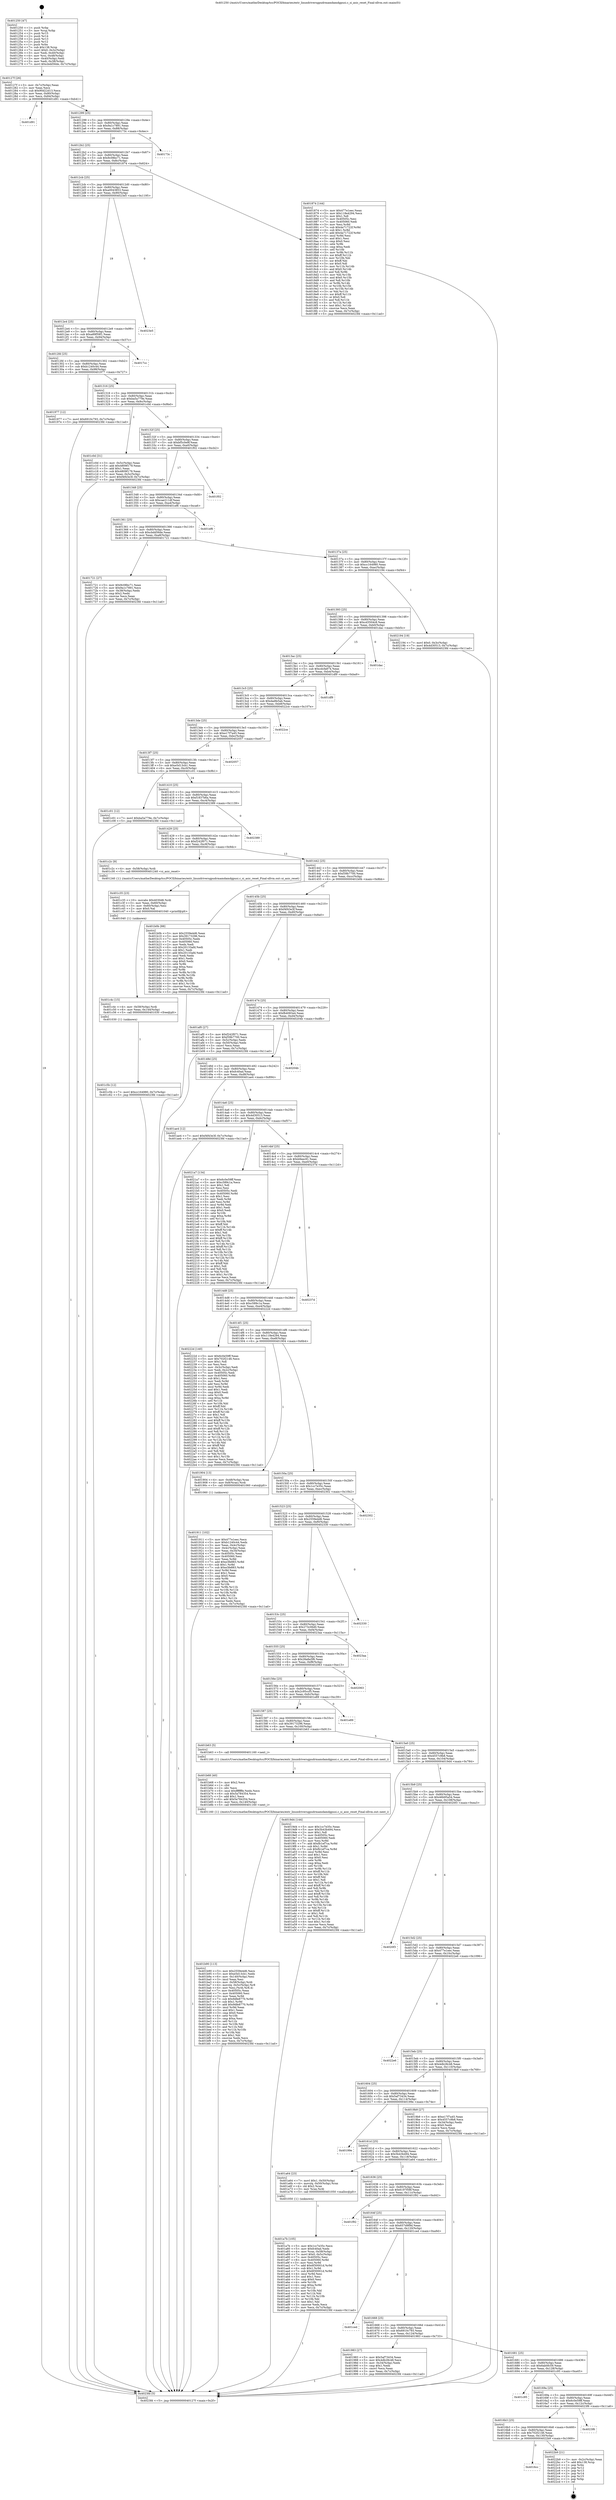 digraph "0x401250" {
  label = "0x401250 (/mnt/c/Users/mathe/Desktop/tcc/POCII/binaries/extr_linuxdriversgpudrmamdamdgpusi.c_si_asic_reset_Final-ollvm.out::main(0))"
  labelloc = "t"
  node[shape=record]

  Entry [label="",width=0.3,height=0.3,shape=circle,fillcolor=black,style=filled]
  "0x40127f" [label="{
     0x40127f [26]\l
     | [instrs]\l
     &nbsp;&nbsp;0x40127f \<+3\>: mov -0x7c(%rbp),%eax\l
     &nbsp;&nbsp;0x401282 \<+2\>: mov %eax,%ecx\l
     &nbsp;&nbsp;0x401284 \<+6\>: sub $0x90d22d13,%ecx\l
     &nbsp;&nbsp;0x40128a \<+3\>: mov %eax,-0x80(%rbp)\l
     &nbsp;&nbsp;0x40128d \<+6\>: mov %ecx,-0x84(%rbp)\l
     &nbsp;&nbsp;0x401293 \<+6\>: je 0000000000401d91 \<main+0xb41\>\l
  }"]
  "0x401d91" [label="{
     0x401d91\l
  }", style=dashed]
  "0x401299" [label="{
     0x401299 [25]\l
     | [instrs]\l
     &nbsp;&nbsp;0x401299 \<+5\>: jmp 000000000040129e \<main+0x4e\>\l
     &nbsp;&nbsp;0x40129e \<+3\>: mov -0x80(%rbp),%eax\l
     &nbsp;&nbsp;0x4012a1 \<+5\>: sub $0x9a1c7891,%eax\l
     &nbsp;&nbsp;0x4012a6 \<+6\>: mov %eax,-0x88(%rbp)\l
     &nbsp;&nbsp;0x4012ac \<+6\>: je 000000000040173c \<main+0x4ec\>\l
  }"]
  Exit [label="",width=0.3,height=0.3,shape=circle,fillcolor=black,style=filled,peripheries=2]
  "0x40173c" [label="{
     0x40173c\l
  }", style=dashed]
  "0x4012b2" [label="{
     0x4012b2 [25]\l
     | [instrs]\l
     &nbsp;&nbsp;0x4012b2 \<+5\>: jmp 00000000004012b7 \<main+0x67\>\l
     &nbsp;&nbsp;0x4012b7 \<+3\>: mov -0x80(%rbp),%eax\l
     &nbsp;&nbsp;0x4012ba \<+5\>: sub $0x9c08bc71,%eax\l
     &nbsp;&nbsp;0x4012bf \<+6\>: mov %eax,-0x8c(%rbp)\l
     &nbsp;&nbsp;0x4012c5 \<+6\>: je 0000000000401874 \<main+0x624\>\l
  }"]
  "0x4016cc" [label="{
     0x4016cc\l
  }", style=dashed]
  "0x401874" [label="{
     0x401874 [144]\l
     | [instrs]\l
     &nbsp;&nbsp;0x401874 \<+5\>: mov $0x477e1eec,%eax\l
     &nbsp;&nbsp;0x401879 \<+5\>: mov $0x118e4294,%ecx\l
     &nbsp;&nbsp;0x40187e \<+2\>: mov $0x1,%dl\l
     &nbsp;&nbsp;0x401880 \<+7\>: mov 0x40505c,%esi\l
     &nbsp;&nbsp;0x401887 \<+7\>: mov 0x405060,%edi\l
     &nbsp;&nbsp;0x40188e \<+3\>: mov %esi,%r8d\l
     &nbsp;&nbsp;0x401891 \<+7\>: sub $0x4a71722f,%r8d\l
     &nbsp;&nbsp;0x401898 \<+4\>: sub $0x1,%r8d\l
     &nbsp;&nbsp;0x40189c \<+7\>: add $0x4a71722f,%r8d\l
     &nbsp;&nbsp;0x4018a3 \<+4\>: imul %r8d,%esi\l
     &nbsp;&nbsp;0x4018a7 \<+3\>: and $0x1,%esi\l
     &nbsp;&nbsp;0x4018aa \<+3\>: cmp $0x0,%esi\l
     &nbsp;&nbsp;0x4018ad \<+4\>: sete %r9b\l
     &nbsp;&nbsp;0x4018b1 \<+3\>: cmp $0xa,%edi\l
     &nbsp;&nbsp;0x4018b4 \<+4\>: setl %r10b\l
     &nbsp;&nbsp;0x4018b8 \<+3\>: mov %r9b,%r11b\l
     &nbsp;&nbsp;0x4018bb \<+4\>: xor $0xff,%r11b\l
     &nbsp;&nbsp;0x4018bf \<+3\>: mov %r10b,%bl\l
     &nbsp;&nbsp;0x4018c2 \<+3\>: xor $0xff,%bl\l
     &nbsp;&nbsp;0x4018c5 \<+3\>: xor $0x0,%dl\l
     &nbsp;&nbsp;0x4018c8 \<+3\>: mov %r11b,%r14b\l
     &nbsp;&nbsp;0x4018cb \<+4\>: and $0x0,%r14b\l
     &nbsp;&nbsp;0x4018cf \<+3\>: and %dl,%r9b\l
     &nbsp;&nbsp;0x4018d2 \<+3\>: mov %bl,%r15b\l
     &nbsp;&nbsp;0x4018d5 \<+4\>: and $0x0,%r15b\l
     &nbsp;&nbsp;0x4018d9 \<+3\>: and %dl,%r10b\l
     &nbsp;&nbsp;0x4018dc \<+3\>: or %r9b,%r14b\l
     &nbsp;&nbsp;0x4018df \<+3\>: or %r10b,%r15b\l
     &nbsp;&nbsp;0x4018e2 \<+3\>: xor %r15b,%r14b\l
     &nbsp;&nbsp;0x4018e5 \<+3\>: or %bl,%r11b\l
     &nbsp;&nbsp;0x4018e8 \<+4\>: xor $0xff,%r11b\l
     &nbsp;&nbsp;0x4018ec \<+3\>: or $0x0,%dl\l
     &nbsp;&nbsp;0x4018ef \<+3\>: and %dl,%r11b\l
     &nbsp;&nbsp;0x4018f2 \<+3\>: or %r11b,%r14b\l
     &nbsp;&nbsp;0x4018f5 \<+4\>: test $0x1,%r14b\l
     &nbsp;&nbsp;0x4018f9 \<+3\>: cmovne %ecx,%eax\l
     &nbsp;&nbsp;0x4018fc \<+3\>: mov %eax,-0x7c(%rbp)\l
     &nbsp;&nbsp;0x4018ff \<+5\>: jmp 00000000004023fd \<main+0x11ad\>\l
  }"]
  "0x4012cb" [label="{
     0x4012cb [25]\l
     | [instrs]\l
     &nbsp;&nbsp;0x4012cb \<+5\>: jmp 00000000004012d0 \<main+0x80\>\l
     &nbsp;&nbsp;0x4012d0 \<+3\>: mov -0x80(%rbp),%eax\l
     &nbsp;&nbsp;0x4012d3 \<+5\>: sub $0xa0043853,%eax\l
     &nbsp;&nbsp;0x4012d8 \<+6\>: mov %eax,-0x90(%rbp)\l
     &nbsp;&nbsp;0x4012de \<+6\>: je 00000000004023e5 \<main+0x1195\>\l
  }"]
  "0x4022b9" [label="{
     0x4022b9 [21]\l
     | [instrs]\l
     &nbsp;&nbsp;0x4022b9 \<+3\>: mov -0x2c(%rbp),%eax\l
     &nbsp;&nbsp;0x4022bc \<+7\>: add $0x138,%rsp\l
     &nbsp;&nbsp;0x4022c3 \<+1\>: pop %rbx\l
     &nbsp;&nbsp;0x4022c4 \<+2\>: pop %r12\l
     &nbsp;&nbsp;0x4022c6 \<+2\>: pop %r13\l
     &nbsp;&nbsp;0x4022c8 \<+2\>: pop %r14\l
     &nbsp;&nbsp;0x4022ca \<+2\>: pop %r15\l
     &nbsp;&nbsp;0x4022cc \<+1\>: pop %rbp\l
     &nbsp;&nbsp;0x4022cd \<+1\>: ret\l
  }"]
  "0x4023e5" [label="{
     0x4023e5\l
  }", style=dashed]
  "0x4012e4" [label="{
     0x4012e4 [25]\l
     | [instrs]\l
     &nbsp;&nbsp;0x4012e4 \<+5\>: jmp 00000000004012e9 \<main+0x99\>\l
     &nbsp;&nbsp;0x4012e9 \<+3\>: mov -0x80(%rbp),%eax\l
     &nbsp;&nbsp;0x4012ec \<+5\>: sub $0xa89f59f1,%eax\l
     &nbsp;&nbsp;0x4012f1 \<+6\>: mov %eax,-0x94(%rbp)\l
     &nbsp;&nbsp;0x4012f7 \<+6\>: je 00000000004017cc \<main+0x57c\>\l
  }"]
  "0x4016b3" [label="{
     0x4016b3 [25]\l
     | [instrs]\l
     &nbsp;&nbsp;0x4016b3 \<+5\>: jmp 00000000004016b8 \<main+0x468\>\l
     &nbsp;&nbsp;0x4016b8 \<+3\>: mov -0x80(%rbp),%eax\l
     &nbsp;&nbsp;0x4016bb \<+5\>: sub $0x702f2146,%eax\l
     &nbsp;&nbsp;0x4016c0 \<+6\>: mov %eax,-0x130(%rbp)\l
     &nbsp;&nbsp;0x4016c6 \<+6\>: je 00000000004022b9 \<main+0x1069\>\l
  }"]
  "0x4017cc" [label="{
     0x4017cc\l
  }", style=dashed]
  "0x4012fd" [label="{
     0x4012fd [25]\l
     | [instrs]\l
     &nbsp;&nbsp;0x4012fd \<+5\>: jmp 0000000000401302 \<main+0xb2\>\l
     &nbsp;&nbsp;0x401302 \<+3\>: mov -0x80(%rbp),%eax\l
     &nbsp;&nbsp;0x401305 \<+5\>: sub $0xb1240c44,%eax\l
     &nbsp;&nbsp;0x40130a \<+6\>: mov %eax,-0x98(%rbp)\l
     &nbsp;&nbsp;0x401310 \<+6\>: je 0000000000401977 \<main+0x727\>\l
  }"]
  "0x4023f6" [label="{
     0x4023f6\l
  }", style=dashed]
  "0x401977" [label="{
     0x401977 [12]\l
     | [instrs]\l
     &nbsp;&nbsp;0x401977 \<+7\>: movl $0x6910c793,-0x7c(%rbp)\l
     &nbsp;&nbsp;0x40197e \<+5\>: jmp 00000000004023fd \<main+0x11ad\>\l
  }"]
  "0x401316" [label="{
     0x401316 [25]\l
     | [instrs]\l
     &nbsp;&nbsp;0x401316 \<+5\>: jmp 000000000040131b \<main+0xcb\>\l
     &nbsp;&nbsp;0x40131b \<+3\>: mov -0x80(%rbp),%eax\l
     &nbsp;&nbsp;0x40131e \<+5\>: sub $0xba5a779e,%eax\l
     &nbsp;&nbsp;0x401323 \<+6\>: mov %eax,-0x9c(%rbp)\l
     &nbsp;&nbsp;0x401329 \<+6\>: je 0000000000401c0d \<main+0x9bd\>\l
  }"]
  "0x40169a" [label="{
     0x40169a [25]\l
     | [instrs]\l
     &nbsp;&nbsp;0x40169a \<+5\>: jmp 000000000040169f \<main+0x44f\>\l
     &nbsp;&nbsp;0x40169f \<+3\>: mov -0x80(%rbp),%eax\l
     &nbsp;&nbsp;0x4016a2 \<+5\>: sub $0x6c0e59ff,%eax\l
     &nbsp;&nbsp;0x4016a7 \<+6\>: mov %eax,-0x12c(%rbp)\l
     &nbsp;&nbsp;0x4016ad \<+6\>: je 00000000004023f6 \<main+0x11a6\>\l
  }"]
  "0x401c0d" [label="{
     0x401c0d [31]\l
     | [instrs]\l
     &nbsp;&nbsp;0x401c0d \<+3\>: mov -0x5c(%rbp),%eax\l
     &nbsp;&nbsp;0x401c10 \<+5\>: add $0x4809f179,%eax\l
     &nbsp;&nbsp;0x401c15 \<+3\>: add $0x1,%eax\l
     &nbsp;&nbsp;0x401c18 \<+5\>: sub $0x4809f179,%eax\l
     &nbsp;&nbsp;0x401c1d \<+3\>: mov %eax,-0x5c(%rbp)\l
     &nbsp;&nbsp;0x401c20 \<+7\>: movl $0xf4f43e3f,-0x7c(%rbp)\l
     &nbsp;&nbsp;0x401c27 \<+5\>: jmp 00000000004023fd \<main+0x11ad\>\l
  }"]
  "0x40132f" [label="{
     0x40132f [25]\l
     | [instrs]\l
     &nbsp;&nbsp;0x40132f \<+5\>: jmp 0000000000401334 \<main+0xe4\>\l
     &nbsp;&nbsp;0x401334 \<+3\>: mov -0x80(%rbp),%eax\l
     &nbsp;&nbsp;0x401337 \<+5\>: sub $0xbf5c0e9f,%eax\l
     &nbsp;&nbsp;0x40133c \<+6\>: mov %eax,-0xa0(%rbp)\l
     &nbsp;&nbsp;0x401342 \<+6\>: je 0000000000401f02 \<main+0xcb2\>\l
  }"]
  "0x401c95" [label="{
     0x401c95\l
  }", style=dashed]
  "0x401f02" [label="{
     0x401f02\l
  }", style=dashed]
  "0x401348" [label="{
     0x401348 [25]\l
     | [instrs]\l
     &nbsp;&nbsp;0x401348 \<+5\>: jmp 000000000040134d \<main+0xfd\>\l
     &nbsp;&nbsp;0x40134d \<+3\>: mov -0x80(%rbp),%eax\l
     &nbsp;&nbsp;0x401350 \<+5\>: sub $0xcae211df,%eax\l
     &nbsp;&nbsp;0x401355 \<+6\>: mov %eax,-0xa4(%rbp)\l
     &nbsp;&nbsp;0x40135b \<+6\>: je 0000000000401ef6 \<main+0xca6\>\l
  }"]
  "0x401c5b" [label="{
     0x401c5b [12]\l
     | [instrs]\l
     &nbsp;&nbsp;0x401c5b \<+7\>: movl $0xcc164980,-0x7c(%rbp)\l
     &nbsp;&nbsp;0x401c62 \<+5\>: jmp 00000000004023fd \<main+0x11ad\>\l
  }"]
  "0x401ef6" [label="{
     0x401ef6\l
  }", style=dashed]
  "0x401361" [label="{
     0x401361 [25]\l
     | [instrs]\l
     &nbsp;&nbsp;0x401361 \<+5\>: jmp 0000000000401366 \<main+0x116\>\l
     &nbsp;&nbsp;0x401366 \<+3\>: mov -0x80(%rbp),%eax\l
     &nbsp;&nbsp;0x401369 \<+5\>: sub $0xcbdd56de,%eax\l
     &nbsp;&nbsp;0x40136e \<+6\>: mov %eax,-0xa8(%rbp)\l
     &nbsp;&nbsp;0x401374 \<+6\>: je 0000000000401721 \<main+0x4d1\>\l
  }"]
  "0x401c4c" [label="{
     0x401c4c [15]\l
     | [instrs]\l
     &nbsp;&nbsp;0x401c4c \<+4\>: mov -0x58(%rbp),%rdi\l
     &nbsp;&nbsp;0x401c50 \<+6\>: mov %eax,-0x144(%rbp)\l
     &nbsp;&nbsp;0x401c56 \<+5\>: call 0000000000401030 \<free@plt\>\l
     | [calls]\l
     &nbsp;&nbsp;0x401030 \{1\} (unknown)\l
  }"]
  "0x401721" [label="{
     0x401721 [27]\l
     | [instrs]\l
     &nbsp;&nbsp;0x401721 \<+5\>: mov $0x9c08bc71,%eax\l
     &nbsp;&nbsp;0x401726 \<+5\>: mov $0x9a1c7891,%ecx\l
     &nbsp;&nbsp;0x40172b \<+3\>: mov -0x38(%rbp),%edx\l
     &nbsp;&nbsp;0x40172e \<+3\>: cmp $0x2,%edx\l
     &nbsp;&nbsp;0x401731 \<+3\>: cmovne %ecx,%eax\l
     &nbsp;&nbsp;0x401734 \<+3\>: mov %eax,-0x7c(%rbp)\l
     &nbsp;&nbsp;0x401737 \<+5\>: jmp 00000000004023fd \<main+0x11ad\>\l
  }"]
  "0x40137a" [label="{
     0x40137a [25]\l
     | [instrs]\l
     &nbsp;&nbsp;0x40137a \<+5\>: jmp 000000000040137f \<main+0x12f\>\l
     &nbsp;&nbsp;0x40137f \<+3\>: mov -0x80(%rbp),%eax\l
     &nbsp;&nbsp;0x401382 \<+5\>: sub $0xcc164980,%eax\l
     &nbsp;&nbsp;0x401387 \<+6\>: mov %eax,-0xac(%rbp)\l
     &nbsp;&nbsp;0x40138d \<+6\>: je 0000000000402194 \<main+0xf44\>\l
  }"]
  "0x4023fd" [label="{
     0x4023fd [5]\l
     | [instrs]\l
     &nbsp;&nbsp;0x4023fd \<+5\>: jmp 000000000040127f \<main+0x2f\>\l
  }"]
  "0x401250" [label="{
     0x401250 [47]\l
     | [instrs]\l
     &nbsp;&nbsp;0x401250 \<+1\>: push %rbp\l
     &nbsp;&nbsp;0x401251 \<+3\>: mov %rsp,%rbp\l
     &nbsp;&nbsp;0x401254 \<+2\>: push %r15\l
     &nbsp;&nbsp;0x401256 \<+2\>: push %r14\l
     &nbsp;&nbsp;0x401258 \<+2\>: push %r13\l
     &nbsp;&nbsp;0x40125a \<+2\>: push %r12\l
     &nbsp;&nbsp;0x40125c \<+1\>: push %rbx\l
     &nbsp;&nbsp;0x40125d \<+7\>: sub $0x138,%rsp\l
     &nbsp;&nbsp;0x401264 \<+7\>: movl $0x0,-0x3c(%rbp)\l
     &nbsp;&nbsp;0x40126b \<+3\>: mov %edi,-0x40(%rbp)\l
     &nbsp;&nbsp;0x40126e \<+4\>: mov %rsi,-0x48(%rbp)\l
     &nbsp;&nbsp;0x401272 \<+3\>: mov -0x40(%rbp),%edi\l
     &nbsp;&nbsp;0x401275 \<+3\>: mov %edi,-0x38(%rbp)\l
     &nbsp;&nbsp;0x401278 \<+7\>: movl $0xcbdd56de,-0x7c(%rbp)\l
  }"]
  "0x401c35" [label="{
     0x401c35 [23]\l
     | [instrs]\l
     &nbsp;&nbsp;0x401c35 \<+10\>: movabs $0x4030d6,%rdi\l
     &nbsp;&nbsp;0x401c3f \<+3\>: mov %eax,-0x60(%rbp)\l
     &nbsp;&nbsp;0x401c42 \<+3\>: mov -0x60(%rbp),%esi\l
     &nbsp;&nbsp;0x401c45 \<+2\>: mov $0x0,%al\l
     &nbsp;&nbsp;0x401c47 \<+5\>: call 0000000000401040 \<printf@plt\>\l
     | [calls]\l
     &nbsp;&nbsp;0x401040 \{1\} (unknown)\l
  }"]
  "0x402194" [label="{
     0x402194 [19]\l
     | [instrs]\l
     &nbsp;&nbsp;0x402194 \<+7\>: movl $0x0,-0x3c(%rbp)\l
     &nbsp;&nbsp;0x40219b \<+7\>: movl $0x4d30513,-0x7c(%rbp)\l
     &nbsp;&nbsp;0x4021a2 \<+5\>: jmp 00000000004023fd \<main+0x11ad\>\l
  }"]
  "0x401393" [label="{
     0x401393 [25]\l
     | [instrs]\l
     &nbsp;&nbsp;0x401393 \<+5\>: jmp 0000000000401398 \<main+0x148\>\l
     &nbsp;&nbsp;0x401398 \<+3\>: mov -0x80(%rbp),%eax\l
     &nbsp;&nbsp;0x40139b \<+5\>: sub $0xcd3504c8,%eax\l
     &nbsp;&nbsp;0x4013a0 \<+6\>: mov %eax,-0xb0(%rbp)\l
     &nbsp;&nbsp;0x4013a6 \<+6\>: je 0000000000401dac \<main+0xb5c\>\l
  }"]
  "0x401b90" [label="{
     0x401b90 [113]\l
     | [instrs]\l
     &nbsp;&nbsp;0x401b90 \<+5\>: mov $0x2559e4d6,%ecx\l
     &nbsp;&nbsp;0x401b95 \<+5\>: mov $0xe5d13cb1,%edx\l
     &nbsp;&nbsp;0x401b9a \<+6\>: mov -0x140(%rbp),%esi\l
     &nbsp;&nbsp;0x401ba0 \<+3\>: imul %eax,%esi\l
     &nbsp;&nbsp;0x401ba3 \<+4\>: mov -0x58(%rbp),%rdi\l
     &nbsp;&nbsp;0x401ba7 \<+4\>: movslq -0x5c(%rbp),%r8\l
     &nbsp;&nbsp;0x401bab \<+4\>: mov %esi,(%rdi,%r8,4)\l
     &nbsp;&nbsp;0x401baf \<+7\>: mov 0x40505c,%eax\l
     &nbsp;&nbsp;0x401bb6 \<+7\>: mov 0x405060,%esi\l
     &nbsp;&nbsp;0x401bbd \<+3\>: mov %eax,%r9d\l
     &nbsp;&nbsp;0x401bc0 \<+7\>: sub $0x9dfe8770,%r9d\l
     &nbsp;&nbsp;0x401bc7 \<+4\>: sub $0x1,%r9d\l
     &nbsp;&nbsp;0x401bcb \<+7\>: add $0x9dfe8770,%r9d\l
     &nbsp;&nbsp;0x401bd2 \<+4\>: imul %r9d,%eax\l
     &nbsp;&nbsp;0x401bd6 \<+3\>: and $0x1,%eax\l
     &nbsp;&nbsp;0x401bd9 \<+3\>: cmp $0x0,%eax\l
     &nbsp;&nbsp;0x401bdc \<+4\>: sete %r10b\l
     &nbsp;&nbsp;0x401be0 \<+3\>: cmp $0xa,%esi\l
     &nbsp;&nbsp;0x401be3 \<+4\>: setl %r11b\l
     &nbsp;&nbsp;0x401be7 \<+3\>: mov %r10b,%bl\l
     &nbsp;&nbsp;0x401bea \<+3\>: and %r11b,%bl\l
     &nbsp;&nbsp;0x401bed \<+3\>: xor %r11b,%r10b\l
     &nbsp;&nbsp;0x401bf0 \<+3\>: or %r10b,%bl\l
     &nbsp;&nbsp;0x401bf3 \<+3\>: test $0x1,%bl\l
     &nbsp;&nbsp;0x401bf6 \<+3\>: cmovne %edx,%ecx\l
     &nbsp;&nbsp;0x401bf9 \<+3\>: mov %ecx,-0x7c(%rbp)\l
     &nbsp;&nbsp;0x401bfc \<+5\>: jmp 00000000004023fd \<main+0x11ad\>\l
  }"]
  "0x401dac" [label="{
     0x401dac\l
  }", style=dashed]
  "0x4013ac" [label="{
     0x4013ac [25]\l
     | [instrs]\l
     &nbsp;&nbsp;0x4013ac \<+5\>: jmp 00000000004013b1 \<main+0x161\>\l
     &nbsp;&nbsp;0x4013b1 \<+3\>: mov -0x80(%rbp),%eax\l
     &nbsp;&nbsp;0x4013b4 \<+5\>: sub $0xcdcfa874,%eax\l
     &nbsp;&nbsp;0x4013b9 \<+6\>: mov %eax,-0xb4(%rbp)\l
     &nbsp;&nbsp;0x4013bf \<+6\>: je 0000000000401df9 \<main+0xba9\>\l
  }"]
  "0x401b68" [label="{
     0x401b68 [40]\l
     | [instrs]\l
     &nbsp;&nbsp;0x401b68 \<+5\>: mov $0x2,%ecx\l
     &nbsp;&nbsp;0x401b6d \<+1\>: cltd\l
     &nbsp;&nbsp;0x401b6e \<+2\>: idiv %ecx\l
     &nbsp;&nbsp;0x401b70 \<+6\>: imul $0xfffffffe,%edx,%ecx\l
     &nbsp;&nbsp;0x401b76 \<+6\>: sub $0x5a784354,%ecx\l
     &nbsp;&nbsp;0x401b7c \<+3\>: add $0x1,%ecx\l
     &nbsp;&nbsp;0x401b7f \<+6\>: add $0x5a784354,%ecx\l
     &nbsp;&nbsp;0x401b85 \<+6\>: mov %ecx,-0x140(%rbp)\l
     &nbsp;&nbsp;0x401b8b \<+5\>: call 0000000000401160 \<next_i\>\l
     | [calls]\l
     &nbsp;&nbsp;0x401160 \{1\} (/mnt/c/Users/mathe/Desktop/tcc/POCII/binaries/extr_linuxdriversgpudrmamdamdgpusi.c_si_asic_reset_Final-ollvm.out::next_i)\l
  }"]
  "0x401df9" [label="{
     0x401df9\l
  }", style=dashed]
  "0x4013c5" [label="{
     0x4013c5 [25]\l
     | [instrs]\l
     &nbsp;&nbsp;0x4013c5 \<+5\>: jmp 00000000004013ca \<main+0x17a\>\l
     &nbsp;&nbsp;0x4013ca \<+3\>: mov -0x80(%rbp),%eax\l
     &nbsp;&nbsp;0x4013cd \<+5\>: sub $0xdadfe5ab,%eax\l
     &nbsp;&nbsp;0x4013d2 \<+6\>: mov %eax,-0xb8(%rbp)\l
     &nbsp;&nbsp;0x4013d8 \<+6\>: je 00000000004022ce \<main+0x107e\>\l
  }"]
  "0x401a7b" [label="{
     0x401a7b [105]\l
     | [instrs]\l
     &nbsp;&nbsp;0x401a7b \<+5\>: mov $0x1cc7e35c,%ecx\l
     &nbsp;&nbsp;0x401a80 \<+5\>: mov $0xfc40ad,%edx\l
     &nbsp;&nbsp;0x401a85 \<+4\>: mov %rax,-0x58(%rbp)\l
     &nbsp;&nbsp;0x401a89 \<+7\>: movl $0x0,-0x5c(%rbp)\l
     &nbsp;&nbsp;0x401a90 \<+7\>: mov 0x40505c,%esi\l
     &nbsp;&nbsp;0x401a97 \<+8\>: mov 0x405060,%r8d\l
     &nbsp;&nbsp;0x401a9f \<+3\>: mov %esi,%r9d\l
     &nbsp;&nbsp;0x401aa2 \<+7\>: add $0x6f30001d,%r9d\l
     &nbsp;&nbsp;0x401aa9 \<+4\>: sub $0x1,%r9d\l
     &nbsp;&nbsp;0x401aad \<+7\>: sub $0x6f30001d,%r9d\l
     &nbsp;&nbsp;0x401ab4 \<+4\>: imul %r9d,%esi\l
     &nbsp;&nbsp;0x401ab8 \<+3\>: and $0x1,%esi\l
     &nbsp;&nbsp;0x401abb \<+3\>: cmp $0x0,%esi\l
     &nbsp;&nbsp;0x401abe \<+4\>: sete %r10b\l
     &nbsp;&nbsp;0x401ac2 \<+4\>: cmp $0xa,%r8d\l
     &nbsp;&nbsp;0x401ac6 \<+4\>: setl %r11b\l
     &nbsp;&nbsp;0x401aca \<+3\>: mov %r10b,%bl\l
     &nbsp;&nbsp;0x401acd \<+3\>: and %r11b,%bl\l
     &nbsp;&nbsp;0x401ad0 \<+3\>: xor %r11b,%r10b\l
     &nbsp;&nbsp;0x401ad3 \<+3\>: or %r10b,%bl\l
     &nbsp;&nbsp;0x401ad6 \<+3\>: test $0x1,%bl\l
     &nbsp;&nbsp;0x401ad9 \<+3\>: cmovne %edx,%ecx\l
     &nbsp;&nbsp;0x401adc \<+3\>: mov %ecx,-0x7c(%rbp)\l
     &nbsp;&nbsp;0x401adf \<+5\>: jmp 00000000004023fd \<main+0x11ad\>\l
  }"]
  "0x4022ce" [label="{
     0x4022ce\l
  }", style=dashed]
  "0x4013de" [label="{
     0x4013de [25]\l
     | [instrs]\l
     &nbsp;&nbsp;0x4013de \<+5\>: jmp 00000000004013e3 \<main+0x193\>\l
     &nbsp;&nbsp;0x4013e3 \<+3\>: mov -0x80(%rbp),%eax\l
     &nbsp;&nbsp;0x4013e6 \<+5\>: sub $0xe17f7a45,%eax\l
     &nbsp;&nbsp;0x4013eb \<+6\>: mov %eax,-0xbc(%rbp)\l
     &nbsp;&nbsp;0x4013f1 \<+6\>: je 0000000000402057 \<main+0xe07\>\l
  }"]
  "0x401681" [label="{
     0x401681 [25]\l
     | [instrs]\l
     &nbsp;&nbsp;0x401681 \<+5\>: jmp 0000000000401686 \<main+0x436\>\l
     &nbsp;&nbsp;0x401686 \<+3\>: mov -0x80(%rbp),%eax\l
     &nbsp;&nbsp;0x401689 \<+5\>: sub $0x6ab0fc59,%eax\l
     &nbsp;&nbsp;0x40168e \<+6\>: mov %eax,-0x128(%rbp)\l
     &nbsp;&nbsp;0x401694 \<+6\>: je 0000000000401c95 \<main+0xa45\>\l
  }"]
  "0x402057" [label="{
     0x402057\l
  }", style=dashed]
  "0x4013f7" [label="{
     0x4013f7 [25]\l
     | [instrs]\l
     &nbsp;&nbsp;0x4013f7 \<+5\>: jmp 00000000004013fc \<main+0x1ac\>\l
     &nbsp;&nbsp;0x4013fc \<+3\>: mov -0x80(%rbp),%eax\l
     &nbsp;&nbsp;0x4013ff \<+5\>: sub $0xe5d13cb1,%eax\l
     &nbsp;&nbsp;0x401404 \<+6\>: mov %eax,-0xc0(%rbp)\l
     &nbsp;&nbsp;0x40140a \<+6\>: je 0000000000401c01 \<main+0x9b1\>\l
  }"]
  "0x401983" [label="{
     0x401983 [27]\l
     | [instrs]\l
     &nbsp;&nbsp;0x401983 \<+5\>: mov $0x5af73434,%eax\l
     &nbsp;&nbsp;0x401988 \<+5\>: mov $0x4db28c48,%ecx\l
     &nbsp;&nbsp;0x40198d \<+3\>: mov -0x34(%rbp),%edx\l
     &nbsp;&nbsp;0x401990 \<+3\>: cmp $0x1,%edx\l
     &nbsp;&nbsp;0x401993 \<+3\>: cmovl %ecx,%eax\l
     &nbsp;&nbsp;0x401996 \<+3\>: mov %eax,-0x7c(%rbp)\l
     &nbsp;&nbsp;0x401999 \<+5\>: jmp 00000000004023fd \<main+0x11ad\>\l
  }"]
  "0x401c01" [label="{
     0x401c01 [12]\l
     | [instrs]\l
     &nbsp;&nbsp;0x401c01 \<+7\>: movl $0xba5a779e,-0x7c(%rbp)\l
     &nbsp;&nbsp;0x401c08 \<+5\>: jmp 00000000004023fd \<main+0x11ad\>\l
  }"]
  "0x401410" [label="{
     0x401410 [25]\l
     | [instrs]\l
     &nbsp;&nbsp;0x401410 \<+5\>: jmp 0000000000401415 \<main+0x1c5\>\l
     &nbsp;&nbsp;0x401415 \<+3\>: mov -0x80(%rbp),%eax\l
     &nbsp;&nbsp;0x401418 \<+5\>: sub $0xf1837b6a,%eax\l
     &nbsp;&nbsp;0x40141d \<+6\>: mov %eax,-0xc4(%rbp)\l
     &nbsp;&nbsp;0x401423 \<+6\>: je 0000000000402389 \<main+0x1139\>\l
  }"]
  "0x401668" [label="{
     0x401668 [25]\l
     | [instrs]\l
     &nbsp;&nbsp;0x401668 \<+5\>: jmp 000000000040166d \<main+0x41d\>\l
     &nbsp;&nbsp;0x40166d \<+3\>: mov -0x80(%rbp),%eax\l
     &nbsp;&nbsp;0x401670 \<+5\>: sub $0x6910c793,%eax\l
     &nbsp;&nbsp;0x401675 \<+6\>: mov %eax,-0x124(%rbp)\l
     &nbsp;&nbsp;0x40167b \<+6\>: je 0000000000401983 \<main+0x733\>\l
  }"]
  "0x402389" [label="{
     0x402389\l
  }", style=dashed]
  "0x401429" [label="{
     0x401429 [25]\l
     | [instrs]\l
     &nbsp;&nbsp;0x401429 \<+5\>: jmp 000000000040142e \<main+0x1de\>\l
     &nbsp;&nbsp;0x40142e \<+3\>: mov -0x80(%rbp),%eax\l
     &nbsp;&nbsp;0x401431 \<+5\>: sub $0xf242f071,%eax\l
     &nbsp;&nbsp;0x401436 \<+6\>: mov %eax,-0xc8(%rbp)\l
     &nbsp;&nbsp;0x40143c \<+6\>: je 0000000000401c2c \<main+0x9dc\>\l
  }"]
  "0x401ced" [label="{
     0x401ced\l
  }", style=dashed]
  "0x401c2c" [label="{
     0x401c2c [9]\l
     | [instrs]\l
     &nbsp;&nbsp;0x401c2c \<+4\>: mov -0x58(%rbp),%rdi\l
     &nbsp;&nbsp;0x401c30 \<+5\>: call 0000000000401240 \<si_asic_reset\>\l
     | [calls]\l
     &nbsp;&nbsp;0x401240 \{1\} (/mnt/c/Users/mathe/Desktop/tcc/POCII/binaries/extr_linuxdriversgpudrmamdamdgpusi.c_si_asic_reset_Final-ollvm.out::si_asic_reset)\l
  }"]
  "0x401442" [label="{
     0x401442 [25]\l
     | [instrs]\l
     &nbsp;&nbsp;0x401442 \<+5\>: jmp 0000000000401447 \<main+0x1f7\>\l
     &nbsp;&nbsp;0x401447 \<+3\>: mov -0x80(%rbp),%eax\l
     &nbsp;&nbsp;0x40144a \<+5\>: sub $0xf39b7700,%eax\l
     &nbsp;&nbsp;0x40144f \<+6\>: mov %eax,-0xcc(%rbp)\l
     &nbsp;&nbsp;0x401455 \<+6\>: je 0000000000401b0b \<main+0x8bb\>\l
  }"]
  "0x40164f" [label="{
     0x40164f [25]\l
     | [instrs]\l
     &nbsp;&nbsp;0x40164f \<+5\>: jmp 0000000000401654 \<main+0x404\>\l
     &nbsp;&nbsp;0x401654 \<+3\>: mov -0x80(%rbp),%eax\l
     &nbsp;&nbsp;0x401657 \<+5\>: sub $0x657d9f9d,%eax\l
     &nbsp;&nbsp;0x40165c \<+6\>: mov %eax,-0x120(%rbp)\l
     &nbsp;&nbsp;0x401662 \<+6\>: je 0000000000401ced \<main+0xa9d\>\l
  }"]
  "0x401b0b" [label="{
     0x401b0b [88]\l
     | [instrs]\l
     &nbsp;&nbsp;0x401b0b \<+5\>: mov $0x2559e4d6,%eax\l
     &nbsp;&nbsp;0x401b10 \<+5\>: mov $0x39173296,%ecx\l
     &nbsp;&nbsp;0x401b15 \<+7\>: mov 0x40505c,%edx\l
     &nbsp;&nbsp;0x401b1c \<+7\>: mov 0x405060,%esi\l
     &nbsp;&nbsp;0x401b23 \<+2\>: mov %edx,%edi\l
     &nbsp;&nbsp;0x401b25 \<+6\>: sub $0x20133afd,%edi\l
     &nbsp;&nbsp;0x401b2b \<+3\>: sub $0x1,%edi\l
     &nbsp;&nbsp;0x401b2e \<+6\>: add $0x20133afd,%edi\l
     &nbsp;&nbsp;0x401b34 \<+3\>: imul %edi,%edx\l
     &nbsp;&nbsp;0x401b37 \<+3\>: and $0x1,%edx\l
     &nbsp;&nbsp;0x401b3a \<+3\>: cmp $0x0,%edx\l
     &nbsp;&nbsp;0x401b3d \<+4\>: sete %r8b\l
     &nbsp;&nbsp;0x401b41 \<+3\>: cmp $0xa,%esi\l
     &nbsp;&nbsp;0x401b44 \<+4\>: setl %r9b\l
     &nbsp;&nbsp;0x401b48 \<+3\>: mov %r8b,%r10b\l
     &nbsp;&nbsp;0x401b4b \<+3\>: and %r9b,%r10b\l
     &nbsp;&nbsp;0x401b4e \<+3\>: xor %r9b,%r8b\l
     &nbsp;&nbsp;0x401b51 \<+3\>: or %r8b,%r10b\l
     &nbsp;&nbsp;0x401b54 \<+4\>: test $0x1,%r10b\l
     &nbsp;&nbsp;0x401b58 \<+3\>: cmovne %ecx,%eax\l
     &nbsp;&nbsp;0x401b5b \<+3\>: mov %eax,-0x7c(%rbp)\l
     &nbsp;&nbsp;0x401b5e \<+5\>: jmp 00000000004023fd \<main+0x11ad\>\l
  }"]
  "0x40145b" [label="{
     0x40145b [25]\l
     | [instrs]\l
     &nbsp;&nbsp;0x40145b \<+5\>: jmp 0000000000401460 \<main+0x210\>\l
     &nbsp;&nbsp;0x401460 \<+3\>: mov -0x80(%rbp),%eax\l
     &nbsp;&nbsp;0x401463 \<+5\>: sub $0xf4f43e3f,%eax\l
     &nbsp;&nbsp;0x401468 \<+6\>: mov %eax,-0xd0(%rbp)\l
     &nbsp;&nbsp;0x40146e \<+6\>: je 0000000000401af0 \<main+0x8a0\>\l
  }"]
  "0x401f92" [label="{
     0x401f92\l
  }", style=dashed]
  "0x401af0" [label="{
     0x401af0 [27]\l
     | [instrs]\l
     &nbsp;&nbsp;0x401af0 \<+5\>: mov $0xf242f071,%eax\l
     &nbsp;&nbsp;0x401af5 \<+5\>: mov $0xf39b7700,%ecx\l
     &nbsp;&nbsp;0x401afa \<+3\>: mov -0x5c(%rbp),%edx\l
     &nbsp;&nbsp;0x401afd \<+3\>: cmp -0x50(%rbp),%edx\l
     &nbsp;&nbsp;0x401b00 \<+3\>: cmovl %ecx,%eax\l
     &nbsp;&nbsp;0x401b03 \<+3\>: mov %eax,-0x7c(%rbp)\l
     &nbsp;&nbsp;0x401b06 \<+5\>: jmp 00000000004023fd \<main+0x11ad\>\l
  }"]
  "0x401474" [label="{
     0x401474 [25]\l
     | [instrs]\l
     &nbsp;&nbsp;0x401474 \<+5\>: jmp 0000000000401479 \<main+0x229\>\l
     &nbsp;&nbsp;0x401479 \<+3\>: mov -0x80(%rbp),%eax\l
     &nbsp;&nbsp;0x40147c \<+5\>: sub $0xfb4083a4,%eax\l
     &nbsp;&nbsp;0x401481 \<+6\>: mov %eax,-0xd4(%rbp)\l
     &nbsp;&nbsp;0x401487 \<+6\>: je 000000000040204b \<main+0xdfb\>\l
  }"]
  "0x401636" [label="{
     0x401636 [25]\l
     | [instrs]\l
     &nbsp;&nbsp;0x401636 \<+5\>: jmp 000000000040163b \<main+0x3eb\>\l
     &nbsp;&nbsp;0x40163b \<+3\>: mov -0x80(%rbp),%eax\l
     &nbsp;&nbsp;0x40163e \<+5\>: sub $0x6197f58f,%eax\l
     &nbsp;&nbsp;0x401643 \<+6\>: mov %eax,-0x11c(%rbp)\l
     &nbsp;&nbsp;0x401649 \<+6\>: je 0000000000401f92 \<main+0xd42\>\l
  }"]
  "0x40204b" [label="{
     0x40204b\l
  }", style=dashed]
  "0x40148d" [label="{
     0x40148d [25]\l
     | [instrs]\l
     &nbsp;&nbsp;0x40148d \<+5\>: jmp 0000000000401492 \<main+0x242\>\l
     &nbsp;&nbsp;0x401492 \<+3\>: mov -0x80(%rbp),%eax\l
     &nbsp;&nbsp;0x401495 \<+5\>: sub $0xfc40ad,%eax\l
     &nbsp;&nbsp;0x40149a \<+6\>: mov %eax,-0xd8(%rbp)\l
     &nbsp;&nbsp;0x4014a0 \<+6\>: je 0000000000401ae4 \<main+0x894\>\l
  }"]
  "0x401a64" [label="{
     0x401a64 [23]\l
     | [instrs]\l
     &nbsp;&nbsp;0x401a64 \<+7\>: movl $0x1,-0x50(%rbp)\l
     &nbsp;&nbsp;0x401a6b \<+4\>: movslq -0x50(%rbp),%rax\l
     &nbsp;&nbsp;0x401a6f \<+4\>: shl $0x2,%rax\l
     &nbsp;&nbsp;0x401a73 \<+3\>: mov %rax,%rdi\l
     &nbsp;&nbsp;0x401a76 \<+5\>: call 0000000000401050 \<malloc@plt\>\l
     | [calls]\l
     &nbsp;&nbsp;0x401050 \{1\} (unknown)\l
  }"]
  "0x401ae4" [label="{
     0x401ae4 [12]\l
     | [instrs]\l
     &nbsp;&nbsp;0x401ae4 \<+7\>: movl $0xf4f43e3f,-0x7c(%rbp)\l
     &nbsp;&nbsp;0x401aeb \<+5\>: jmp 00000000004023fd \<main+0x11ad\>\l
  }"]
  "0x4014a6" [label="{
     0x4014a6 [25]\l
     | [instrs]\l
     &nbsp;&nbsp;0x4014a6 \<+5\>: jmp 00000000004014ab \<main+0x25b\>\l
     &nbsp;&nbsp;0x4014ab \<+3\>: mov -0x80(%rbp),%eax\l
     &nbsp;&nbsp;0x4014ae \<+5\>: sub $0x4d30513,%eax\l
     &nbsp;&nbsp;0x4014b3 \<+6\>: mov %eax,-0xdc(%rbp)\l
     &nbsp;&nbsp;0x4014b9 \<+6\>: je 00000000004021a7 \<main+0xf57\>\l
  }"]
  "0x40161d" [label="{
     0x40161d [25]\l
     | [instrs]\l
     &nbsp;&nbsp;0x40161d \<+5\>: jmp 0000000000401622 \<main+0x3d2\>\l
     &nbsp;&nbsp;0x401622 \<+3\>: mov -0x80(%rbp),%eax\l
     &nbsp;&nbsp;0x401625 \<+5\>: sub $0x5b43b494,%eax\l
     &nbsp;&nbsp;0x40162a \<+6\>: mov %eax,-0x118(%rbp)\l
     &nbsp;&nbsp;0x401630 \<+6\>: je 0000000000401a64 \<main+0x814\>\l
  }"]
  "0x4021a7" [label="{
     0x4021a7 [134]\l
     | [instrs]\l
     &nbsp;&nbsp;0x4021a7 \<+5\>: mov $0x6c0e59ff,%eax\l
     &nbsp;&nbsp;0x4021ac \<+5\>: mov $0xc589c1a,%ecx\l
     &nbsp;&nbsp;0x4021b1 \<+2\>: mov $0x1,%dl\l
     &nbsp;&nbsp;0x4021b3 \<+2\>: xor %esi,%esi\l
     &nbsp;&nbsp;0x4021b5 \<+7\>: mov 0x40505c,%edi\l
     &nbsp;&nbsp;0x4021bc \<+8\>: mov 0x405060,%r8d\l
     &nbsp;&nbsp;0x4021c4 \<+3\>: sub $0x1,%esi\l
     &nbsp;&nbsp;0x4021c7 \<+3\>: mov %edi,%r9d\l
     &nbsp;&nbsp;0x4021ca \<+3\>: add %esi,%r9d\l
     &nbsp;&nbsp;0x4021cd \<+4\>: imul %r9d,%edi\l
     &nbsp;&nbsp;0x4021d1 \<+3\>: and $0x1,%edi\l
     &nbsp;&nbsp;0x4021d4 \<+3\>: cmp $0x0,%edi\l
     &nbsp;&nbsp;0x4021d7 \<+4\>: sete %r10b\l
     &nbsp;&nbsp;0x4021db \<+4\>: cmp $0xa,%r8d\l
     &nbsp;&nbsp;0x4021df \<+4\>: setl %r11b\l
     &nbsp;&nbsp;0x4021e3 \<+3\>: mov %r10b,%bl\l
     &nbsp;&nbsp;0x4021e6 \<+3\>: xor $0xff,%bl\l
     &nbsp;&nbsp;0x4021e9 \<+3\>: mov %r11b,%r14b\l
     &nbsp;&nbsp;0x4021ec \<+4\>: xor $0xff,%r14b\l
     &nbsp;&nbsp;0x4021f0 \<+3\>: xor $0x1,%dl\l
     &nbsp;&nbsp;0x4021f3 \<+3\>: mov %bl,%r15b\l
     &nbsp;&nbsp;0x4021f6 \<+4\>: and $0xff,%r15b\l
     &nbsp;&nbsp;0x4021fa \<+3\>: and %dl,%r10b\l
     &nbsp;&nbsp;0x4021fd \<+3\>: mov %r14b,%r12b\l
     &nbsp;&nbsp;0x402200 \<+4\>: and $0xff,%r12b\l
     &nbsp;&nbsp;0x402204 \<+3\>: and %dl,%r11b\l
     &nbsp;&nbsp;0x402207 \<+3\>: or %r10b,%r15b\l
     &nbsp;&nbsp;0x40220a \<+3\>: or %r11b,%r12b\l
     &nbsp;&nbsp;0x40220d \<+3\>: xor %r12b,%r15b\l
     &nbsp;&nbsp;0x402210 \<+3\>: or %r14b,%bl\l
     &nbsp;&nbsp;0x402213 \<+3\>: xor $0xff,%bl\l
     &nbsp;&nbsp;0x402216 \<+3\>: or $0x1,%dl\l
     &nbsp;&nbsp;0x402219 \<+2\>: and %dl,%bl\l
     &nbsp;&nbsp;0x40221b \<+3\>: or %bl,%r15b\l
     &nbsp;&nbsp;0x40221e \<+4\>: test $0x1,%r15b\l
     &nbsp;&nbsp;0x402222 \<+3\>: cmovne %ecx,%eax\l
     &nbsp;&nbsp;0x402225 \<+3\>: mov %eax,-0x7c(%rbp)\l
     &nbsp;&nbsp;0x402228 \<+5\>: jmp 00000000004023fd \<main+0x11ad\>\l
  }"]
  "0x4014bf" [label="{
     0x4014bf [25]\l
     | [instrs]\l
     &nbsp;&nbsp;0x4014bf \<+5\>: jmp 00000000004014c4 \<main+0x274\>\l
     &nbsp;&nbsp;0x4014c4 \<+3\>: mov -0x80(%rbp),%eax\l
     &nbsp;&nbsp;0x4014c7 \<+5\>: sub $0xb9eec91,%eax\l
     &nbsp;&nbsp;0x4014cc \<+6\>: mov %eax,-0xe0(%rbp)\l
     &nbsp;&nbsp;0x4014d2 \<+6\>: je 000000000040237d \<main+0x112d\>\l
  }"]
  "0x40199e" [label="{
     0x40199e\l
  }", style=dashed]
  "0x40237d" [label="{
     0x40237d\l
  }", style=dashed]
  "0x4014d8" [label="{
     0x4014d8 [25]\l
     | [instrs]\l
     &nbsp;&nbsp;0x4014d8 \<+5\>: jmp 00000000004014dd \<main+0x28d\>\l
     &nbsp;&nbsp;0x4014dd \<+3\>: mov -0x80(%rbp),%eax\l
     &nbsp;&nbsp;0x4014e0 \<+5\>: sub $0xc589c1a,%eax\l
     &nbsp;&nbsp;0x4014e5 \<+6\>: mov %eax,-0xe4(%rbp)\l
     &nbsp;&nbsp;0x4014eb \<+6\>: je 000000000040222d \<main+0xfdd\>\l
  }"]
  "0x401604" [label="{
     0x401604 [25]\l
     | [instrs]\l
     &nbsp;&nbsp;0x401604 \<+5\>: jmp 0000000000401609 \<main+0x3b9\>\l
     &nbsp;&nbsp;0x401609 \<+3\>: mov -0x80(%rbp),%eax\l
     &nbsp;&nbsp;0x40160c \<+5\>: sub $0x5af73434,%eax\l
     &nbsp;&nbsp;0x401611 \<+6\>: mov %eax,-0x114(%rbp)\l
     &nbsp;&nbsp;0x401617 \<+6\>: je 000000000040199e \<main+0x74e\>\l
  }"]
  "0x40222d" [label="{
     0x40222d [140]\l
     | [instrs]\l
     &nbsp;&nbsp;0x40222d \<+5\>: mov $0x6c0e59ff,%eax\l
     &nbsp;&nbsp;0x402232 \<+5\>: mov $0x702f2146,%ecx\l
     &nbsp;&nbsp;0x402237 \<+2\>: mov $0x1,%dl\l
     &nbsp;&nbsp;0x402239 \<+2\>: xor %esi,%esi\l
     &nbsp;&nbsp;0x40223b \<+3\>: mov -0x3c(%rbp),%edi\l
     &nbsp;&nbsp;0x40223e \<+3\>: mov %edi,-0x2c(%rbp)\l
     &nbsp;&nbsp;0x402241 \<+7\>: mov 0x40505c,%edi\l
     &nbsp;&nbsp;0x402248 \<+8\>: mov 0x405060,%r8d\l
     &nbsp;&nbsp;0x402250 \<+3\>: sub $0x1,%esi\l
     &nbsp;&nbsp;0x402253 \<+3\>: mov %edi,%r9d\l
     &nbsp;&nbsp;0x402256 \<+3\>: add %esi,%r9d\l
     &nbsp;&nbsp;0x402259 \<+4\>: imul %r9d,%edi\l
     &nbsp;&nbsp;0x40225d \<+3\>: and $0x1,%edi\l
     &nbsp;&nbsp;0x402260 \<+3\>: cmp $0x0,%edi\l
     &nbsp;&nbsp;0x402263 \<+4\>: sete %r10b\l
     &nbsp;&nbsp;0x402267 \<+4\>: cmp $0xa,%r8d\l
     &nbsp;&nbsp;0x40226b \<+4\>: setl %r11b\l
     &nbsp;&nbsp;0x40226f \<+3\>: mov %r10b,%bl\l
     &nbsp;&nbsp;0x402272 \<+3\>: xor $0xff,%bl\l
     &nbsp;&nbsp;0x402275 \<+3\>: mov %r11b,%r14b\l
     &nbsp;&nbsp;0x402278 \<+4\>: xor $0xff,%r14b\l
     &nbsp;&nbsp;0x40227c \<+3\>: xor $0x1,%dl\l
     &nbsp;&nbsp;0x40227f \<+3\>: mov %bl,%r15b\l
     &nbsp;&nbsp;0x402282 \<+4\>: and $0xff,%r15b\l
     &nbsp;&nbsp;0x402286 \<+3\>: and %dl,%r10b\l
     &nbsp;&nbsp;0x402289 \<+3\>: mov %r14b,%r12b\l
     &nbsp;&nbsp;0x40228c \<+4\>: and $0xff,%r12b\l
     &nbsp;&nbsp;0x402290 \<+3\>: and %dl,%r11b\l
     &nbsp;&nbsp;0x402293 \<+3\>: or %r10b,%r15b\l
     &nbsp;&nbsp;0x402296 \<+3\>: or %r11b,%r12b\l
     &nbsp;&nbsp;0x402299 \<+3\>: xor %r12b,%r15b\l
     &nbsp;&nbsp;0x40229c \<+3\>: or %r14b,%bl\l
     &nbsp;&nbsp;0x40229f \<+3\>: xor $0xff,%bl\l
     &nbsp;&nbsp;0x4022a2 \<+3\>: or $0x1,%dl\l
     &nbsp;&nbsp;0x4022a5 \<+2\>: and %dl,%bl\l
     &nbsp;&nbsp;0x4022a7 \<+3\>: or %bl,%r15b\l
     &nbsp;&nbsp;0x4022aa \<+4\>: test $0x1,%r15b\l
     &nbsp;&nbsp;0x4022ae \<+3\>: cmovne %ecx,%eax\l
     &nbsp;&nbsp;0x4022b1 \<+3\>: mov %eax,-0x7c(%rbp)\l
     &nbsp;&nbsp;0x4022b4 \<+5\>: jmp 00000000004023fd \<main+0x11ad\>\l
  }"]
  "0x4014f1" [label="{
     0x4014f1 [25]\l
     | [instrs]\l
     &nbsp;&nbsp;0x4014f1 \<+5\>: jmp 00000000004014f6 \<main+0x2a6\>\l
     &nbsp;&nbsp;0x4014f6 \<+3\>: mov -0x80(%rbp),%eax\l
     &nbsp;&nbsp;0x4014f9 \<+5\>: sub $0x118e4294,%eax\l
     &nbsp;&nbsp;0x4014fe \<+6\>: mov %eax,-0xe8(%rbp)\l
     &nbsp;&nbsp;0x401504 \<+6\>: je 0000000000401904 \<main+0x6b4\>\l
  }"]
  "0x4019b9" [label="{
     0x4019b9 [27]\l
     | [instrs]\l
     &nbsp;&nbsp;0x4019b9 \<+5\>: mov $0xe17f7a45,%eax\l
     &nbsp;&nbsp;0x4019be \<+5\>: mov $0x4557c9b8,%ecx\l
     &nbsp;&nbsp;0x4019c3 \<+3\>: mov -0x34(%rbp),%edx\l
     &nbsp;&nbsp;0x4019c6 \<+3\>: cmp $0x0,%edx\l
     &nbsp;&nbsp;0x4019c9 \<+3\>: cmove %ecx,%eax\l
     &nbsp;&nbsp;0x4019cc \<+3\>: mov %eax,-0x7c(%rbp)\l
     &nbsp;&nbsp;0x4019cf \<+5\>: jmp 00000000004023fd \<main+0x11ad\>\l
  }"]
  "0x401904" [label="{
     0x401904 [13]\l
     | [instrs]\l
     &nbsp;&nbsp;0x401904 \<+4\>: mov -0x48(%rbp),%rax\l
     &nbsp;&nbsp;0x401908 \<+4\>: mov 0x8(%rax),%rdi\l
     &nbsp;&nbsp;0x40190c \<+5\>: call 0000000000401060 \<atoi@plt\>\l
     | [calls]\l
     &nbsp;&nbsp;0x401060 \{1\} (unknown)\l
  }"]
  "0x40150a" [label="{
     0x40150a [25]\l
     | [instrs]\l
     &nbsp;&nbsp;0x40150a \<+5\>: jmp 000000000040150f \<main+0x2bf\>\l
     &nbsp;&nbsp;0x40150f \<+3\>: mov -0x80(%rbp),%eax\l
     &nbsp;&nbsp;0x401512 \<+5\>: sub $0x1cc7e35c,%eax\l
     &nbsp;&nbsp;0x401517 \<+6\>: mov %eax,-0xec(%rbp)\l
     &nbsp;&nbsp;0x40151d \<+6\>: je 0000000000402302 \<main+0x10b2\>\l
  }"]
  "0x401911" [label="{
     0x401911 [102]\l
     | [instrs]\l
     &nbsp;&nbsp;0x401911 \<+5\>: mov $0x477e1eec,%ecx\l
     &nbsp;&nbsp;0x401916 \<+5\>: mov $0xb1240c44,%edx\l
     &nbsp;&nbsp;0x40191b \<+3\>: mov %eax,-0x4c(%rbp)\l
     &nbsp;&nbsp;0x40191e \<+3\>: mov -0x4c(%rbp),%eax\l
     &nbsp;&nbsp;0x401921 \<+3\>: mov %eax,-0x34(%rbp)\l
     &nbsp;&nbsp;0x401924 \<+7\>: mov 0x40505c,%eax\l
     &nbsp;&nbsp;0x40192b \<+7\>: mov 0x405060,%esi\l
     &nbsp;&nbsp;0x401932 \<+3\>: mov %eax,%r8d\l
     &nbsp;&nbsp;0x401935 \<+7\>: add $0xe3fe883,%r8d\l
     &nbsp;&nbsp;0x40193c \<+4\>: sub $0x1,%r8d\l
     &nbsp;&nbsp;0x401940 \<+7\>: sub $0xe3fe883,%r8d\l
     &nbsp;&nbsp;0x401947 \<+4\>: imul %r8d,%eax\l
     &nbsp;&nbsp;0x40194b \<+3\>: and $0x1,%eax\l
     &nbsp;&nbsp;0x40194e \<+3\>: cmp $0x0,%eax\l
     &nbsp;&nbsp;0x401951 \<+4\>: sete %r9b\l
     &nbsp;&nbsp;0x401955 \<+3\>: cmp $0xa,%esi\l
     &nbsp;&nbsp;0x401958 \<+4\>: setl %r10b\l
     &nbsp;&nbsp;0x40195c \<+3\>: mov %r9b,%r11b\l
     &nbsp;&nbsp;0x40195f \<+3\>: and %r10b,%r11b\l
     &nbsp;&nbsp;0x401962 \<+3\>: xor %r10b,%r9b\l
     &nbsp;&nbsp;0x401965 \<+3\>: or %r9b,%r11b\l
     &nbsp;&nbsp;0x401968 \<+4\>: test $0x1,%r11b\l
     &nbsp;&nbsp;0x40196c \<+3\>: cmovne %edx,%ecx\l
     &nbsp;&nbsp;0x40196f \<+3\>: mov %ecx,-0x7c(%rbp)\l
     &nbsp;&nbsp;0x401972 \<+5\>: jmp 00000000004023fd \<main+0x11ad\>\l
  }"]
  "0x4015eb" [label="{
     0x4015eb [25]\l
     | [instrs]\l
     &nbsp;&nbsp;0x4015eb \<+5\>: jmp 00000000004015f0 \<main+0x3a0\>\l
     &nbsp;&nbsp;0x4015f0 \<+3\>: mov -0x80(%rbp),%eax\l
     &nbsp;&nbsp;0x4015f3 \<+5\>: sub $0x4db28c48,%eax\l
     &nbsp;&nbsp;0x4015f8 \<+6\>: mov %eax,-0x110(%rbp)\l
     &nbsp;&nbsp;0x4015fe \<+6\>: je 00000000004019b9 \<main+0x769\>\l
  }"]
  "0x402302" [label="{
     0x402302\l
  }", style=dashed]
  "0x401523" [label="{
     0x401523 [25]\l
     | [instrs]\l
     &nbsp;&nbsp;0x401523 \<+5\>: jmp 0000000000401528 \<main+0x2d8\>\l
     &nbsp;&nbsp;0x401528 \<+3\>: mov -0x80(%rbp),%eax\l
     &nbsp;&nbsp;0x40152b \<+5\>: sub $0x2559e4d6,%eax\l
     &nbsp;&nbsp;0x401530 \<+6\>: mov %eax,-0xf0(%rbp)\l
     &nbsp;&nbsp;0x401536 \<+6\>: je 0000000000402330 \<main+0x10e0\>\l
  }"]
  "0x4022e6" [label="{
     0x4022e6\l
  }", style=dashed]
  "0x402330" [label="{
     0x402330\l
  }", style=dashed]
  "0x40153c" [label="{
     0x40153c [25]\l
     | [instrs]\l
     &nbsp;&nbsp;0x40153c \<+5\>: jmp 0000000000401541 \<main+0x2f1\>\l
     &nbsp;&nbsp;0x401541 \<+3\>: mov -0x80(%rbp),%eax\l
     &nbsp;&nbsp;0x401544 \<+5\>: sub $0x273c06d0,%eax\l
     &nbsp;&nbsp;0x401549 \<+6\>: mov %eax,-0xf4(%rbp)\l
     &nbsp;&nbsp;0x40154f \<+6\>: je 00000000004023aa \<main+0x115a\>\l
  }"]
  "0x4015d2" [label="{
     0x4015d2 [25]\l
     | [instrs]\l
     &nbsp;&nbsp;0x4015d2 \<+5\>: jmp 00000000004015d7 \<main+0x387\>\l
     &nbsp;&nbsp;0x4015d7 \<+3\>: mov -0x80(%rbp),%eax\l
     &nbsp;&nbsp;0x4015da \<+5\>: sub $0x477e1eec,%eax\l
     &nbsp;&nbsp;0x4015df \<+6\>: mov %eax,-0x10c(%rbp)\l
     &nbsp;&nbsp;0x4015e5 \<+6\>: je 00000000004022e6 \<main+0x1096\>\l
  }"]
  "0x4023aa" [label="{
     0x4023aa\l
  }", style=dashed]
  "0x401555" [label="{
     0x401555 [25]\l
     | [instrs]\l
     &nbsp;&nbsp;0x401555 \<+5\>: jmp 000000000040155a \<main+0x30a\>\l
     &nbsp;&nbsp;0x40155a \<+3\>: mov -0x80(%rbp),%eax\l
     &nbsp;&nbsp;0x40155d \<+5\>: sub $0x28a8a5f6,%eax\l
     &nbsp;&nbsp;0x401562 \<+6\>: mov %eax,-0xf8(%rbp)\l
     &nbsp;&nbsp;0x401568 \<+6\>: je 0000000000402063 \<main+0xe13\>\l
  }"]
  "0x4020f3" [label="{
     0x4020f3\l
  }", style=dashed]
  "0x402063" [label="{
     0x402063\l
  }", style=dashed]
  "0x40156e" [label="{
     0x40156e [25]\l
     | [instrs]\l
     &nbsp;&nbsp;0x40156e \<+5\>: jmp 0000000000401573 \<main+0x323\>\l
     &nbsp;&nbsp;0x401573 \<+3\>: mov -0x80(%rbp),%eax\l
     &nbsp;&nbsp;0x401576 \<+5\>: sub $0x2c95ccf5,%eax\l
     &nbsp;&nbsp;0x40157b \<+6\>: mov %eax,-0xfc(%rbp)\l
     &nbsp;&nbsp;0x401581 \<+6\>: je 0000000000401e89 \<main+0xc39\>\l
  }"]
  "0x4015b9" [label="{
     0x4015b9 [25]\l
     | [instrs]\l
     &nbsp;&nbsp;0x4015b9 \<+5\>: jmp 00000000004015be \<main+0x36e\>\l
     &nbsp;&nbsp;0x4015be \<+3\>: mov -0x80(%rbp),%eax\l
     &nbsp;&nbsp;0x4015c1 \<+5\>: sub $0x46b95a54,%eax\l
     &nbsp;&nbsp;0x4015c6 \<+6\>: mov %eax,-0x108(%rbp)\l
     &nbsp;&nbsp;0x4015cc \<+6\>: je 00000000004020f3 \<main+0xea3\>\l
  }"]
  "0x401e89" [label="{
     0x401e89\l
  }", style=dashed]
  "0x401587" [label="{
     0x401587 [25]\l
     | [instrs]\l
     &nbsp;&nbsp;0x401587 \<+5\>: jmp 000000000040158c \<main+0x33c\>\l
     &nbsp;&nbsp;0x40158c \<+3\>: mov -0x80(%rbp),%eax\l
     &nbsp;&nbsp;0x40158f \<+5\>: sub $0x39173296,%eax\l
     &nbsp;&nbsp;0x401594 \<+6\>: mov %eax,-0x100(%rbp)\l
     &nbsp;&nbsp;0x40159a \<+6\>: je 0000000000401b63 \<main+0x913\>\l
  }"]
  "0x4019d4" [label="{
     0x4019d4 [144]\l
     | [instrs]\l
     &nbsp;&nbsp;0x4019d4 \<+5\>: mov $0x1cc7e35c,%eax\l
     &nbsp;&nbsp;0x4019d9 \<+5\>: mov $0x5b43b494,%ecx\l
     &nbsp;&nbsp;0x4019de \<+2\>: mov $0x1,%dl\l
     &nbsp;&nbsp;0x4019e0 \<+7\>: mov 0x40505c,%esi\l
     &nbsp;&nbsp;0x4019e7 \<+7\>: mov 0x405060,%edi\l
     &nbsp;&nbsp;0x4019ee \<+3\>: mov %esi,%r8d\l
     &nbsp;&nbsp;0x4019f1 \<+7\>: add $0xfb1ef7ca,%r8d\l
     &nbsp;&nbsp;0x4019f8 \<+4\>: sub $0x1,%r8d\l
     &nbsp;&nbsp;0x4019fc \<+7\>: sub $0xfb1ef7ca,%r8d\l
     &nbsp;&nbsp;0x401a03 \<+4\>: imul %r8d,%esi\l
     &nbsp;&nbsp;0x401a07 \<+3\>: and $0x1,%esi\l
     &nbsp;&nbsp;0x401a0a \<+3\>: cmp $0x0,%esi\l
     &nbsp;&nbsp;0x401a0d \<+4\>: sete %r9b\l
     &nbsp;&nbsp;0x401a11 \<+3\>: cmp $0xa,%edi\l
     &nbsp;&nbsp;0x401a14 \<+4\>: setl %r10b\l
     &nbsp;&nbsp;0x401a18 \<+3\>: mov %r9b,%r11b\l
     &nbsp;&nbsp;0x401a1b \<+4\>: xor $0xff,%r11b\l
     &nbsp;&nbsp;0x401a1f \<+3\>: mov %r10b,%bl\l
     &nbsp;&nbsp;0x401a22 \<+3\>: xor $0xff,%bl\l
     &nbsp;&nbsp;0x401a25 \<+3\>: xor $0x1,%dl\l
     &nbsp;&nbsp;0x401a28 \<+3\>: mov %r11b,%r14b\l
     &nbsp;&nbsp;0x401a2b \<+4\>: and $0xff,%r14b\l
     &nbsp;&nbsp;0x401a2f \<+3\>: and %dl,%r9b\l
     &nbsp;&nbsp;0x401a32 \<+3\>: mov %bl,%r15b\l
     &nbsp;&nbsp;0x401a35 \<+4\>: and $0xff,%r15b\l
     &nbsp;&nbsp;0x401a39 \<+3\>: and %dl,%r10b\l
     &nbsp;&nbsp;0x401a3c \<+3\>: or %r9b,%r14b\l
     &nbsp;&nbsp;0x401a3f \<+3\>: or %r10b,%r15b\l
     &nbsp;&nbsp;0x401a42 \<+3\>: xor %r15b,%r14b\l
     &nbsp;&nbsp;0x401a45 \<+3\>: or %bl,%r11b\l
     &nbsp;&nbsp;0x401a48 \<+4\>: xor $0xff,%r11b\l
     &nbsp;&nbsp;0x401a4c \<+3\>: or $0x1,%dl\l
     &nbsp;&nbsp;0x401a4f \<+3\>: and %dl,%r11b\l
     &nbsp;&nbsp;0x401a52 \<+3\>: or %r11b,%r14b\l
     &nbsp;&nbsp;0x401a55 \<+4\>: test $0x1,%r14b\l
     &nbsp;&nbsp;0x401a59 \<+3\>: cmovne %ecx,%eax\l
     &nbsp;&nbsp;0x401a5c \<+3\>: mov %eax,-0x7c(%rbp)\l
     &nbsp;&nbsp;0x401a5f \<+5\>: jmp 00000000004023fd \<main+0x11ad\>\l
  }"]
  "0x401b63" [label="{
     0x401b63 [5]\l
     | [instrs]\l
     &nbsp;&nbsp;0x401b63 \<+5\>: call 0000000000401160 \<next_i\>\l
     | [calls]\l
     &nbsp;&nbsp;0x401160 \{1\} (/mnt/c/Users/mathe/Desktop/tcc/POCII/binaries/extr_linuxdriversgpudrmamdamdgpusi.c_si_asic_reset_Final-ollvm.out::next_i)\l
  }"]
  "0x4015a0" [label="{
     0x4015a0 [25]\l
     | [instrs]\l
     &nbsp;&nbsp;0x4015a0 \<+5\>: jmp 00000000004015a5 \<main+0x355\>\l
     &nbsp;&nbsp;0x4015a5 \<+3\>: mov -0x80(%rbp),%eax\l
     &nbsp;&nbsp;0x4015a8 \<+5\>: sub $0x4557c9b8,%eax\l
     &nbsp;&nbsp;0x4015ad \<+6\>: mov %eax,-0x104(%rbp)\l
     &nbsp;&nbsp;0x4015b3 \<+6\>: je 00000000004019d4 \<main+0x784\>\l
  }"]
  Entry -> "0x401250" [label=" 1"]
  "0x40127f" -> "0x401d91" [label=" 0"]
  "0x40127f" -> "0x401299" [label=" 20"]
  "0x4022b9" -> Exit [label=" 1"]
  "0x401299" -> "0x40173c" [label=" 0"]
  "0x401299" -> "0x4012b2" [label=" 20"]
  "0x4016b3" -> "0x4016cc" [label=" 0"]
  "0x4012b2" -> "0x401874" [label=" 1"]
  "0x4012b2" -> "0x4012cb" [label=" 19"]
  "0x4016b3" -> "0x4022b9" [label=" 1"]
  "0x4012cb" -> "0x4023e5" [label=" 0"]
  "0x4012cb" -> "0x4012e4" [label=" 19"]
  "0x40169a" -> "0x4016b3" [label=" 1"]
  "0x4012e4" -> "0x4017cc" [label=" 0"]
  "0x4012e4" -> "0x4012fd" [label=" 19"]
  "0x40169a" -> "0x4023f6" [label=" 0"]
  "0x4012fd" -> "0x401977" [label=" 1"]
  "0x4012fd" -> "0x401316" [label=" 18"]
  "0x401681" -> "0x40169a" [label=" 1"]
  "0x401316" -> "0x401c0d" [label=" 1"]
  "0x401316" -> "0x40132f" [label=" 17"]
  "0x401681" -> "0x401c95" [label=" 0"]
  "0x40132f" -> "0x401f02" [label=" 0"]
  "0x40132f" -> "0x401348" [label=" 17"]
  "0x40222d" -> "0x4023fd" [label=" 1"]
  "0x401348" -> "0x401ef6" [label=" 0"]
  "0x401348" -> "0x401361" [label=" 17"]
  "0x4021a7" -> "0x4023fd" [label=" 1"]
  "0x401361" -> "0x401721" [label=" 1"]
  "0x401361" -> "0x40137a" [label=" 16"]
  "0x401721" -> "0x4023fd" [label=" 1"]
  "0x401250" -> "0x40127f" [label=" 1"]
  "0x4023fd" -> "0x40127f" [label=" 19"]
  "0x401874" -> "0x4023fd" [label=" 1"]
  "0x402194" -> "0x4023fd" [label=" 1"]
  "0x40137a" -> "0x402194" [label=" 1"]
  "0x40137a" -> "0x401393" [label=" 15"]
  "0x401c5b" -> "0x4023fd" [label=" 1"]
  "0x401393" -> "0x401dac" [label=" 0"]
  "0x401393" -> "0x4013ac" [label=" 15"]
  "0x401c4c" -> "0x401c5b" [label=" 1"]
  "0x4013ac" -> "0x401df9" [label=" 0"]
  "0x4013ac" -> "0x4013c5" [label=" 15"]
  "0x401c35" -> "0x401c4c" [label=" 1"]
  "0x4013c5" -> "0x4022ce" [label=" 0"]
  "0x4013c5" -> "0x4013de" [label=" 15"]
  "0x401c2c" -> "0x401c35" [label=" 1"]
  "0x4013de" -> "0x402057" [label=" 0"]
  "0x4013de" -> "0x4013f7" [label=" 15"]
  "0x401c0d" -> "0x4023fd" [label=" 1"]
  "0x4013f7" -> "0x401c01" [label=" 1"]
  "0x4013f7" -> "0x401410" [label=" 14"]
  "0x401c01" -> "0x4023fd" [label=" 1"]
  "0x401410" -> "0x402389" [label=" 0"]
  "0x401410" -> "0x401429" [label=" 14"]
  "0x401b68" -> "0x401b90" [label=" 1"]
  "0x401429" -> "0x401c2c" [label=" 1"]
  "0x401429" -> "0x401442" [label=" 13"]
  "0x401b63" -> "0x401b68" [label=" 1"]
  "0x401442" -> "0x401b0b" [label=" 1"]
  "0x401442" -> "0x40145b" [label=" 12"]
  "0x401af0" -> "0x4023fd" [label=" 2"]
  "0x40145b" -> "0x401af0" [label=" 2"]
  "0x40145b" -> "0x401474" [label=" 10"]
  "0x401ae4" -> "0x4023fd" [label=" 1"]
  "0x401474" -> "0x40204b" [label=" 0"]
  "0x401474" -> "0x40148d" [label=" 10"]
  "0x401a64" -> "0x401a7b" [label=" 1"]
  "0x40148d" -> "0x401ae4" [label=" 1"]
  "0x40148d" -> "0x4014a6" [label=" 9"]
  "0x4019d4" -> "0x4023fd" [label=" 1"]
  "0x4014a6" -> "0x4021a7" [label=" 1"]
  "0x4014a6" -> "0x4014bf" [label=" 8"]
  "0x401983" -> "0x4023fd" [label=" 1"]
  "0x4014bf" -> "0x40237d" [label=" 0"]
  "0x4014bf" -> "0x4014d8" [label=" 8"]
  "0x401668" -> "0x401681" [label=" 1"]
  "0x4014d8" -> "0x40222d" [label=" 1"]
  "0x4014d8" -> "0x4014f1" [label=" 7"]
  "0x401b90" -> "0x4023fd" [label=" 1"]
  "0x4014f1" -> "0x401904" [label=" 1"]
  "0x4014f1" -> "0x40150a" [label=" 6"]
  "0x401904" -> "0x401911" [label=" 1"]
  "0x401911" -> "0x4023fd" [label=" 1"]
  "0x401977" -> "0x4023fd" [label=" 1"]
  "0x40164f" -> "0x401668" [label=" 2"]
  "0x40150a" -> "0x402302" [label=" 0"]
  "0x40150a" -> "0x401523" [label=" 6"]
  "0x401b0b" -> "0x4023fd" [label=" 1"]
  "0x401523" -> "0x402330" [label=" 0"]
  "0x401523" -> "0x40153c" [label=" 6"]
  "0x401636" -> "0x40164f" [label=" 2"]
  "0x40153c" -> "0x4023aa" [label=" 0"]
  "0x40153c" -> "0x401555" [label=" 6"]
  "0x401a7b" -> "0x4023fd" [label=" 1"]
  "0x401555" -> "0x402063" [label=" 0"]
  "0x401555" -> "0x40156e" [label=" 6"]
  "0x40161d" -> "0x401636" [label=" 2"]
  "0x40156e" -> "0x401e89" [label=" 0"]
  "0x40156e" -> "0x401587" [label=" 6"]
  "0x4019b9" -> "0x4023fd" [label=" 1"]
  "0x401587" -> "0x401b63" [label=" 1"]
  "0x401587" -> "0x4015a0" [label=" 5"]
  "0x401604" -> "0x40161d" [label=" 3"]
  "0x4015a0" -> "0x4019d4" [label=" 1"]
  "0x4015a0" -> "0x4015b9" [label=" 4"]
  "0x40161d" -> "0x401a64" [label=" 1"]
  "0x4015b9" -> "0x4020f3" [label=" 0"]
  "0x4015b9" -> "0x4015d2" [label=" 4"]
  "0x401636" -> "0x401f92" [label=" 0"]
  "0x4015d2" -> "0x4022e6" [label=" 0"]
  "0x4015d2" -> "0x4015eb" [label=" 4"]
  "0x40164f" -> "0x401ced" [label=" 0"]
  "0x4015eb" -> "0x4019b9" [label=" 1"]
  "0x4015eb" -> "0x401604" [label=" 3"]
  "0x401668" -> "0x401983" [label=" 1"]
  "0x401604" -> "0x40199e" [label=" 0"]
}
